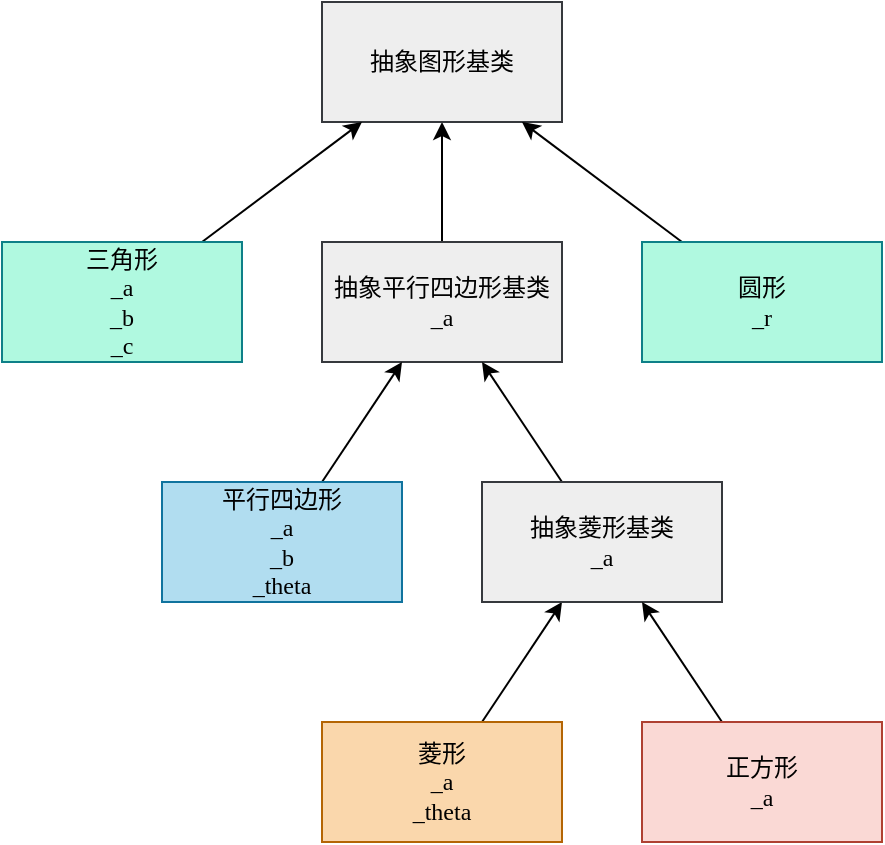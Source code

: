 <mxfile version="22.1.21" type="device">
  <diagram name="Page-1" id="o9wBVmuPF-BfS5Mu2OIw">
    <mxGraphModel dx="965" dy="659" grid="1" gridSize="10" guides="1" tooltips="1" connect="1" arrows="1" fold="1" page="1" pageScale="1" pageWidth="850" pageHeight="1100" math="0" shadow="0">
      <root>
        <mxCell id="0" />
        <mxCell id="1" parent="0" />
        <mxCell id="8g4pSloKbr1zPTXRMnoa-20" style="rounded=0;orthogonalLoop=1;jettySize=auto;html=1;" parent="1" source="8g4pSloKbr1zPTXRMnoa-1" target="8g4pSloKbr1zPTXRMnoa-17" edge="1">
          <mxGeometry relative="1" as="geometry" />
        </mxCell>
        <mxCell id="8g4pSloKbr1zPTXRMnoa-1" value="&lt;font face=&quot;consolas&quot;&gt;抽象平行四边形基类&lt;br&gt;_a&lt;/font&gt;" style="rounded=0;whiteSpace=wrap;html=1;fillColor=#EEEEEE;strokeColor=#36393D;" parent="1" vertex="1">
          <mxGeometry x="360" y="260" width="120" height="60" as="geometry" />
        </mxCell>
        <mxCell id="8g4pSloKbr1zPTXRMnoa-4" value="" style="rounded=0;orthogonalLoop=1;jettySize=auto;html=1;" parent="1" source="8g4pSloKbr1zPTXRMnoa-2" target="8g4pSloKbr1zPTXRMnoa-1" edge="1">
          <mxGeometry relative="1" as="geometry" />
        </mxCell>
        <mxCell id="8g4pSloKbr1zPTXRMnoa-2" value="&lt;font face=&quot;consolas&quot;&gt;平行四边形&lt;br&gt;_a&lt;br&gt;_b&lt;br&gt;_theta&lt;br&gt;&lt;/font&gt;" style="rounded=0;whiteSpace=wrap;html=1;fillColor=#b1ddf0;strokeColor=#10739e;" parent="1" vertex="1">
          <mxGeometry x="280" y="380" width="120" height="60" as="geometry" />
        </mxCell>
        <mxCell id="8g4pSloKbr1zPTXRMnoa-5" value="" style="rounded=0;orthogonalLoop=1;jettySize=auto;html=1;" parent="1" source="8g4pSloKbr1zPTXRMnoa-13" target="8g4pSloKbr1zPTXRMnoa-1" edge="1">
          <mxGeometry relative="1" as="geometry" />
        </mxCell>
        <mxCell id="8g4pSloKbr1zPTXRMnoa-14" style="rounded=0;orthogonalLoop=1;jettySize=auto;html=1;" parent="1" source="8g4pSloKbr1zPTXRMnoa-3" target="8g4pSloKbr1zPTXRMnoa-13" edge="1">
          <mxGeometry relative="1" as="geometry" />
        </mxCell>
        <mxCell id="8g4pSloKbr1zPTXRMnoa-3" value="&lt;font face=&quot;consolas&quot;&gt;菱形&lt;br&gt;_a&lt;br&gt;_theta&lt;br&gt;&lt;/font&gt;" style="rounded=0;whiteSpace=wrap;html=1;fillColor=#fad7ac;strokeColor=#b46504;" parent="1" vertex="1">
          <mxGeometry x="360" y="500" width="120" height="60" as="geometry" />
        </mxCell>
        <mxCell id="8g4pSloKbr1zPTXRMnoa-13" value="&lt;font face=&quot;consolas&quot;&gt;抽象菱形基类&lt;br&gt;_a&lt;/font&gt;" style="rounded=0;whiteSpace=wrap;html=1;fillColor=#EEEEEE;strokeColor=#36393D;" parent="1" vertex="1">
          <mxGeometry x="440" y="380" width="120" height="60" as="geometry" />
        </mxCell>
        <mxCell id="8g4pSloKbr1zPTXRMnoa-16" style="rounded=0;orthogonalLoop=1;jettySize=auto;html=1;" parent="1" source="8g4pSloKbr1zPTXRMnoa-15" target="8g4pSloKbr1zPTXRMnoa-13" edge="1">
          <mxGeometry relative="1" as="geometry" />
        </mxCell>
        <mxCell id="8g4pSloKbr1zPTXRMnoa-15" value="&lt;font face=&quot;consolas&quot;&gt;正方形&lt;br&gt;_a&lt;br&gt;&lt;/font&gt;" style="rounded=0;whiteSpace=wrap;html=1;fillColor=#fad9d5;strokeColor=#ae4132;" parent="1" vertex="1">
          <mxGeometry x="520" y="500" width="120" height="60" as="geometry" />
        </mxCell>
        <mxCell id="8g4pSloKbr1zPTXRMnoa-17" value="&lt;font face=&quot;consolas&quot;&gt;抽象图形基类&lt;br&gt;&lt;/font&gt;" style="rounded=0;whiteSpace=wrap;html=1;fillColor=#EEEEEE;strokeColor=#36393D;" parent="1" vertex="1">
          <mxGeometry x="360" y="140" width="120" height="60" as="geometry" />
        </mxCell>
        <mxCell id="8g4pSloKbr1zPTXRMnoa-21" style="rounded=0;orthogonalLoop=1;jettySize=auto;html=1;" parent="1" source="8g4pSloKbr1zPTXRMnoa-18" target="8g4pSloKbr1zPTXRMnoa-17" edge="1">
          <mxGeometry relative="1" as="geometry" />
        </mxCell>
        <mxCell id="8g4pSloKbr1zPTXRMnoa-18" value="&lt;font face=&quot;consolas&quot;&gt;三角形&lt;br&gt;_a&lt;br&gt;_b&lt;br&gt;_c&lt;br&gt;&lt;/font&gt;" style="rounded=0;whiteSpace=wrap;html=1;fillColor=#B0F9E0;strokeColor=#0E8088;" parent="1" vertex="1">
          <mxGeometry x="200" y="260" width="120" height="60" as="geometry" />
        </mxCell>
        <mxCell id="8g4pSloKbr1zPTXRMnoa-22" style="rounded=0;orthogonalLoop=1;jettySize=auto;html=1;" parent="1" source="8g4pSloKbr1zPTXRMnoa-19" target="8g4pSloKbr1zPTXRMnoa-17" edge="1">
          <mxGeometry relative="1" as="geometry" />
        </mxCell>
        <mxCell id="8g4pSloKbr1zPTXRMnoa-19" value="&lt;font face=&quot;consolas&quot;&gt;圆形&lt;br&gt;_r&lt;br&gt;&lt;/font&gt;" style="rounded=0;whiteSpace=wrap;html=1;fillColor=#B0F9E0;strokeColor=#0E8088;" parent="1" vertex="1">
          <mxGeometry x="520" y="260" width="120" height="60" as="geometry" />
        </mxCell>
      </root>
    </mxGraphModel>
  </diagram>
</mxfile>
